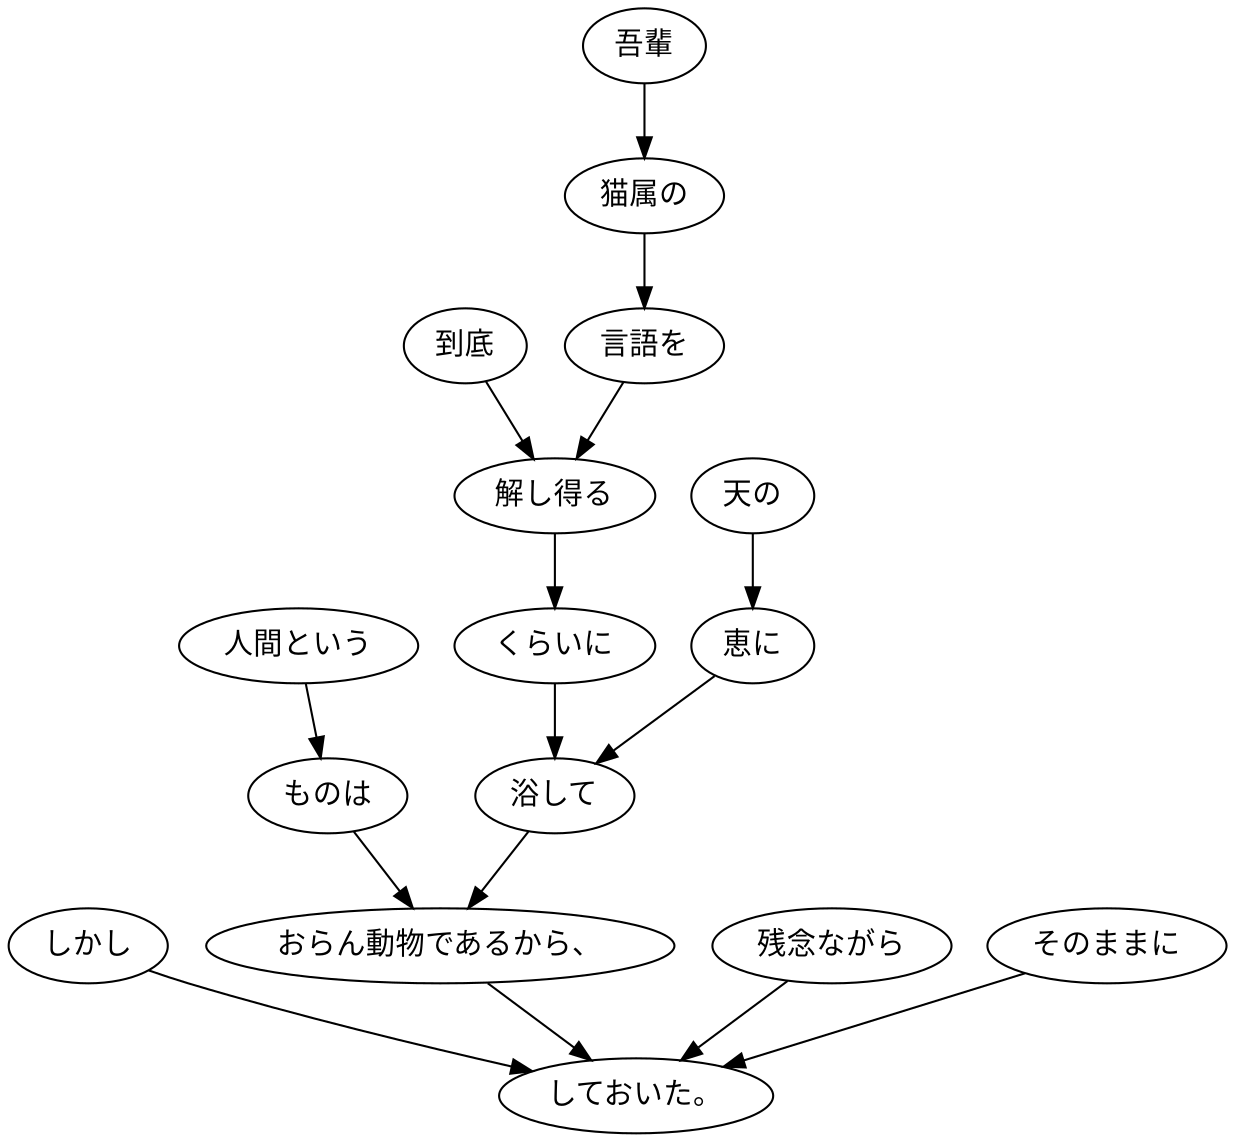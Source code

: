 digraph graph355 {
	node0 [label="しかし"];
	node1 [label="人間という"];
	node2 [label="ものは"];
	node3 [label="到底"];
	node4 [label="吾輩"];
	node5 [label="猫属の"];
	node6 [label="言語を"];
	node7 [label="解し得る"];
	node8 [label="くらいに"];
	node9 [label="天の"];
	node10 [label="恵に"];
	node11 [label="浴して"];
	node12 [label="おらん動物であるから、"];
	node13 [label="残念ながら"];
	node14 [label="そのままに"];
	node15 [label="しておいた。"];
	node0 -> node15;
	node1 -> node2;
	node2 -> node12;
	node3 -> node7;
	node4 -> node5;
	node5 -> node6;
	node6 -> node7;
	node7 -> node8;
	node8 -> node11;
	node9 -> node10;
	node10 -> node11;
	node11 -> node12;
	node12 -> node15;
	node13 -> node15;
	node14 -> node15;
}
